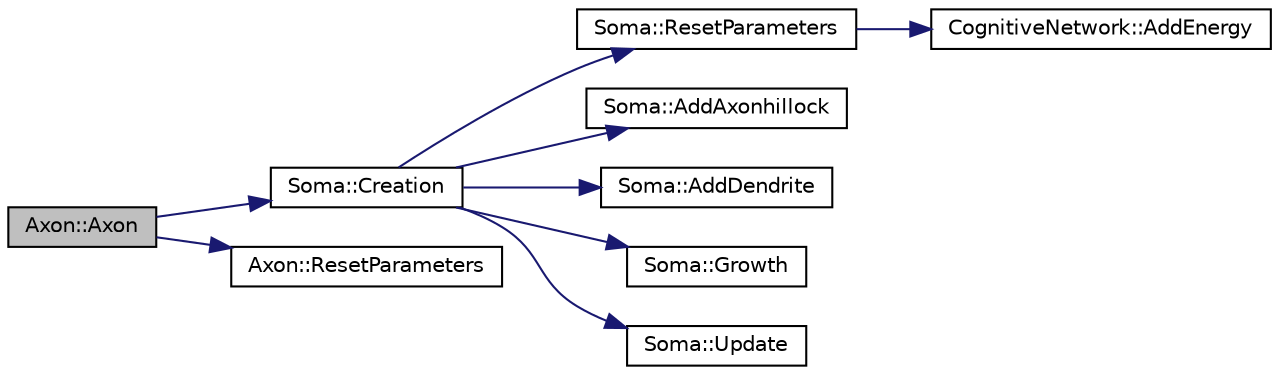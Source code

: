 digraph "Axon::Axon"
{
  edge [fontname="Helvetica",fontsize="10",labelfontname="Helvetica",labelfontsize="10"];
  node [fontname="Helvetica",fontsize="10",shape=record];
  rankdir="LR";
  Node1 [label="Axon::Axon",height=0.2,width=0.4,color="black", fillcolor="grey75", style="filled", fontcolor="black"];
  Node1 -> Node2 [color="midnightblue",fontsize="10",style="solid"];
  Node2 [label="Soma::Creation",height=0.2,width=0.4,color="black", fillcolor="white", style="filled",URL="$class_soma.html#afd5c75adc7733a8b5164619da74fc278"];
  Node2 -> Node3 [color="midnightblue",fontsize="10",style="solid"];
  Node3 [label="Soma::ResetParameters",height=0.2,width=0.4,color="black", fillcolor="white", style="filled",URL="$class_soma.html#a885c84acc8a4b7ae62d752677db5f754"];
  Node3 -> Node4 [color="midnightblue",fontsize="10",style="solid"];
  Node4 [label="CognitiveNetwork::AddEnergy",height=0.2,width=0.4,color="black", fillcolor="white", style="filled",URL="$class_cognitive_network.html#a288a367a774ca70438504c4d9ac5af62"];
  Node2 -> Node5 [color="midnightblue",fontsize="10",style="solid"];
  Node5 [label="Soma::AddAxonhillock",height=0.2,width=0.4,color="black", fillcolor="white", style="filled",URL="$class_soma.html#a4bc227f71628fc9053f4d01b4993e5b7"];
  Node2 -> Node6 [color="midnightblue",fontsize="10",style="solid"];
  Node6 [label="Soma::AddDendrite",height=0.2,width=0.4,color="black", fillcolor="white", style="filled",URL="$class_soma.html#a7d5d00b269aba4045127bc507a97fa30"];
  Node2 -> Node7 [color="midnightblue",fontsize="10",style="solid"];
  Node7 [label="Soma::Growth",height=0.2,width=0.4,color="black", fillcolor="white", style="filled",URL="$class_soma.html#ab92d0e64365884d60e187fe3a71dce36"];
  Node2 -> Node8 [color="midnightblue",fontsize="10",style="solid"];
  Node8 [label="Soma::Update",height=0.2,width=0.4,color="black", fillcolor="white", style="filled",URL="$class_soma.html#a675fc1826a8e0d955d63817974ddb81f"];
  Node1 -> Node9 [color="midnightblue",fontsize="10",style="solid"];
  Node9 [label="Axon::ResetParameters",height=0.2,width=0.4,color="black", fillcolor="white", style="filled",URL="$class_axon.html#a0573c4cf05c0bbdba1f20b00d21586c2"];
}
